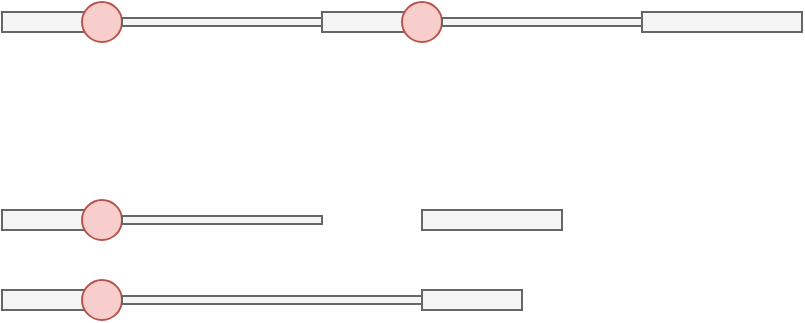 <mxfile version="16.5.1" type="github">
  <diagram id="DCKTBJjhCSancVgG3yUu" name="Page-1">
    <mxGraphModel dx="1028" dy="686" grid="1" gridSize="10" guides="1" tooltips="1" connect="1" arrows="1" fold="1" page="1" pageScale="1" pageWidth="827" pageHeight="1169" math="0" shadow="0">
      <root>
        <mxCell id="0" />
        <mxCell id="1" parent="0" />
        <mxCell id="Z8Pwrvyao11lNHiXSXD4-1" value="" style="rounded=0;whiteSpace=wrap;html=1;fillColor=#f5f5f5;strokeColor=#666666;fontColor=#333333;" vertex="1" parent="1">
          <mxGeometry x="120" y="196" width="50" height="10" as="geometry" />
        </mxCell>
        <mxCell id="Z8Pwrvyao11lNHiXSXD4-2" value="" style="ellipse;whiteSpace=wrap;html=1;fillColor=#f8cecc;strokeColor=#b85450;" vertex="1" parent="1">
          <mxGeometry x="160" y="191" width="20" height="20" as="geometry" />
        </mxCell>
        <mxCell id="Z8Pwrvyao11lNHiXSXD4-3" value="" style="rounded=0;whiteSpace=wrap;html=1;fillColor=#f5f5f5;fontColor=#333333;strokeColor=#666666;" vertex="1" parent="1">
          <mxGeometry x="280" y="196" width="50" height="10" as="geometry" />
        </mxCell>
        <mxCell id="Z8Pwrvyao11lNHiXSXD4-4" value="" style="ellipse;whiteSpace=wrap;html=1;fillColor=#f8cecc;strokeColor=#b85450;" vertex="1" parent="1">
          <mxGeometry x="320" y="191" width="20" height="20" as="geometry" />
        </mxCell>
        <mxCell id="Z8Pwrvyao11lNHiXSXD4-7" value="" style="rounded=0;whiteSpace=wrap;html=1;strokeColor=#666666;fillColor=#f5f5f5;fontColor=#333333;" vertex="1" parent="1">
          <mxGeometry x="180" y="199" width="100" height="4" as="geometry" />
        </mxCell>
        <mxCell id="Z8Pwrvyao11lNHiXSXD4-10" value="" style="rounded=0;whiteSpace=wrap;html=1;strokeColor=#666666;fillColor=#f5f5f5;fontColor=#333333;" vertex="1" parent="1">
          <mxGeometry x="340" y="199" width="100" height="4" as="geometry" />
        </mxCell>
        <mxCell id="Z8Pwrvyao11lNHiXSXD4-12" value="" style="rounded=0;whiteSpace=wrap;html=1;fillColor=#f5f5f5;fontColor=#333333;strokeColor=#666666;" vertex="1" parent="1">
          <mxGeometry x="440" y="196" width="80" height="10" as="geometry" />
        </mxCell>
        <mxCell id="Z8Pwrvyao11lNHiXSXD4-13" value="" style="rounded=0;whiteSpace=wrap;html=1;fillColor=#f5f5f5;strokeColor=#666666;fontColor=#333333;" vertex="1" parent="1">
          <mxGeometry x="120" y="295" width="50" height="10" as="geometry" />
        </mxCell>
        <mxCell id="Z8Pwrvyao11lNHiXSXD4-14" value="" style="ellipse;whiteSpace=wrap;html=1;fillColor=#f8cecc;strokeColor=#b85450;" vertex="1" parent="1">
          <mxGeometry x="160" y="290" width="20" height="20" as="geometry" />
        </mxCell>
        <mxCell id="Z8Pwrvyao11lNHiXSXD4-15" value="" style="rounded=0;whiteSpace=wrap;html=1;fillColor=#f5f5f5;fontColor=#333333;strokeColor=#666666;" vertex="1" parent="1">
          <mxGeometry x="330" y="295" width="70" height="10" as="geometry" />
        </mxCell>
        <mxCell id="Z8Pwrvyao11lNHiXSXD4-17" value="" style="rounded=0;whiteSpace=wrap;html=1;strokeColor=#666666;fillColor=#f5f5f5;fontColor=#333333;" vertex="1" parent="1">
          <mxGeometry x="180" y="298" width="100" height="4" as="geometry" />
        </mxCell>
        <mxCell id="Z8Pwrvyao11lNHiXSXD4-20" value="" style="rounded=0;whiteSpace=wrap;html=1;fillColor=#f5f5f5;strokeColor=#666666;fontColor=#333333;" vertex="1" parent="1">
          <mxGeometry x="120" y="335" width="50" height="10" as="geometry" />
        </mxCell>
        <mxCell id="Z8Pwrvyao11lNHiXSXD4-21" value="" style="ellipse;whiteSpace=wrap;html=1;fillColor=#f8cecc;strokeColor=#b85450;" vertex="1" parent="1">
          <mxGeometry x="160" y="330" width="20" height="20" as="geometry" />
        </mxCell>
        <mxCell id="Z8Pwrvyao11lNHiXSXD4-22" value="" style="rounded=0;whiteSpace=wrap;html=1;strokeColor=#666666;fillColor=#f5f5f5;fontColor=#333333;" vertex="1" parent="1">
          <mxGeometry x="180" y="338" width="150" height="4" as="geometry" />
        </mxCell>
        <mxCell id="Z8Pwrvyao11lNHiXSXD4-23" value="" style="rounded=0;whiteSpace=wrap;html=1;fillColor=#f5f5f5;fontColor=#333333;strokeColor=#666666;" vertex="1" parent="1">
          <mxGeometry x="330" y="335" width="50" height="10" as="geometry" />
        </mxCell>
      </root>
    </mxGraphModel>
  </diagram>
</mxfile>
